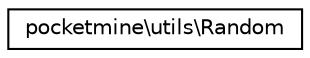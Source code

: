 digraph "Graphical Class Hierarchy"
{
 // INTERACTIVE_SVG=YES
 // LATEX_PDF_SIZE
  edge [fontname="Helvetica",fontsize="10",labelfontname="Helvetica",labelfontsize="10"];
  node [fontname="Helvetica",fontsize="10",shape=record];
  rankdir="LR";
  Node0 [label="pocketmine\\utils\\Random",height=0.2,width=0.4,color="black", fillcolor="white", style="filled",URL="$db/dcb/classpocketmine_1_1utils_1_1_random.html",tooltip=" "];
}
